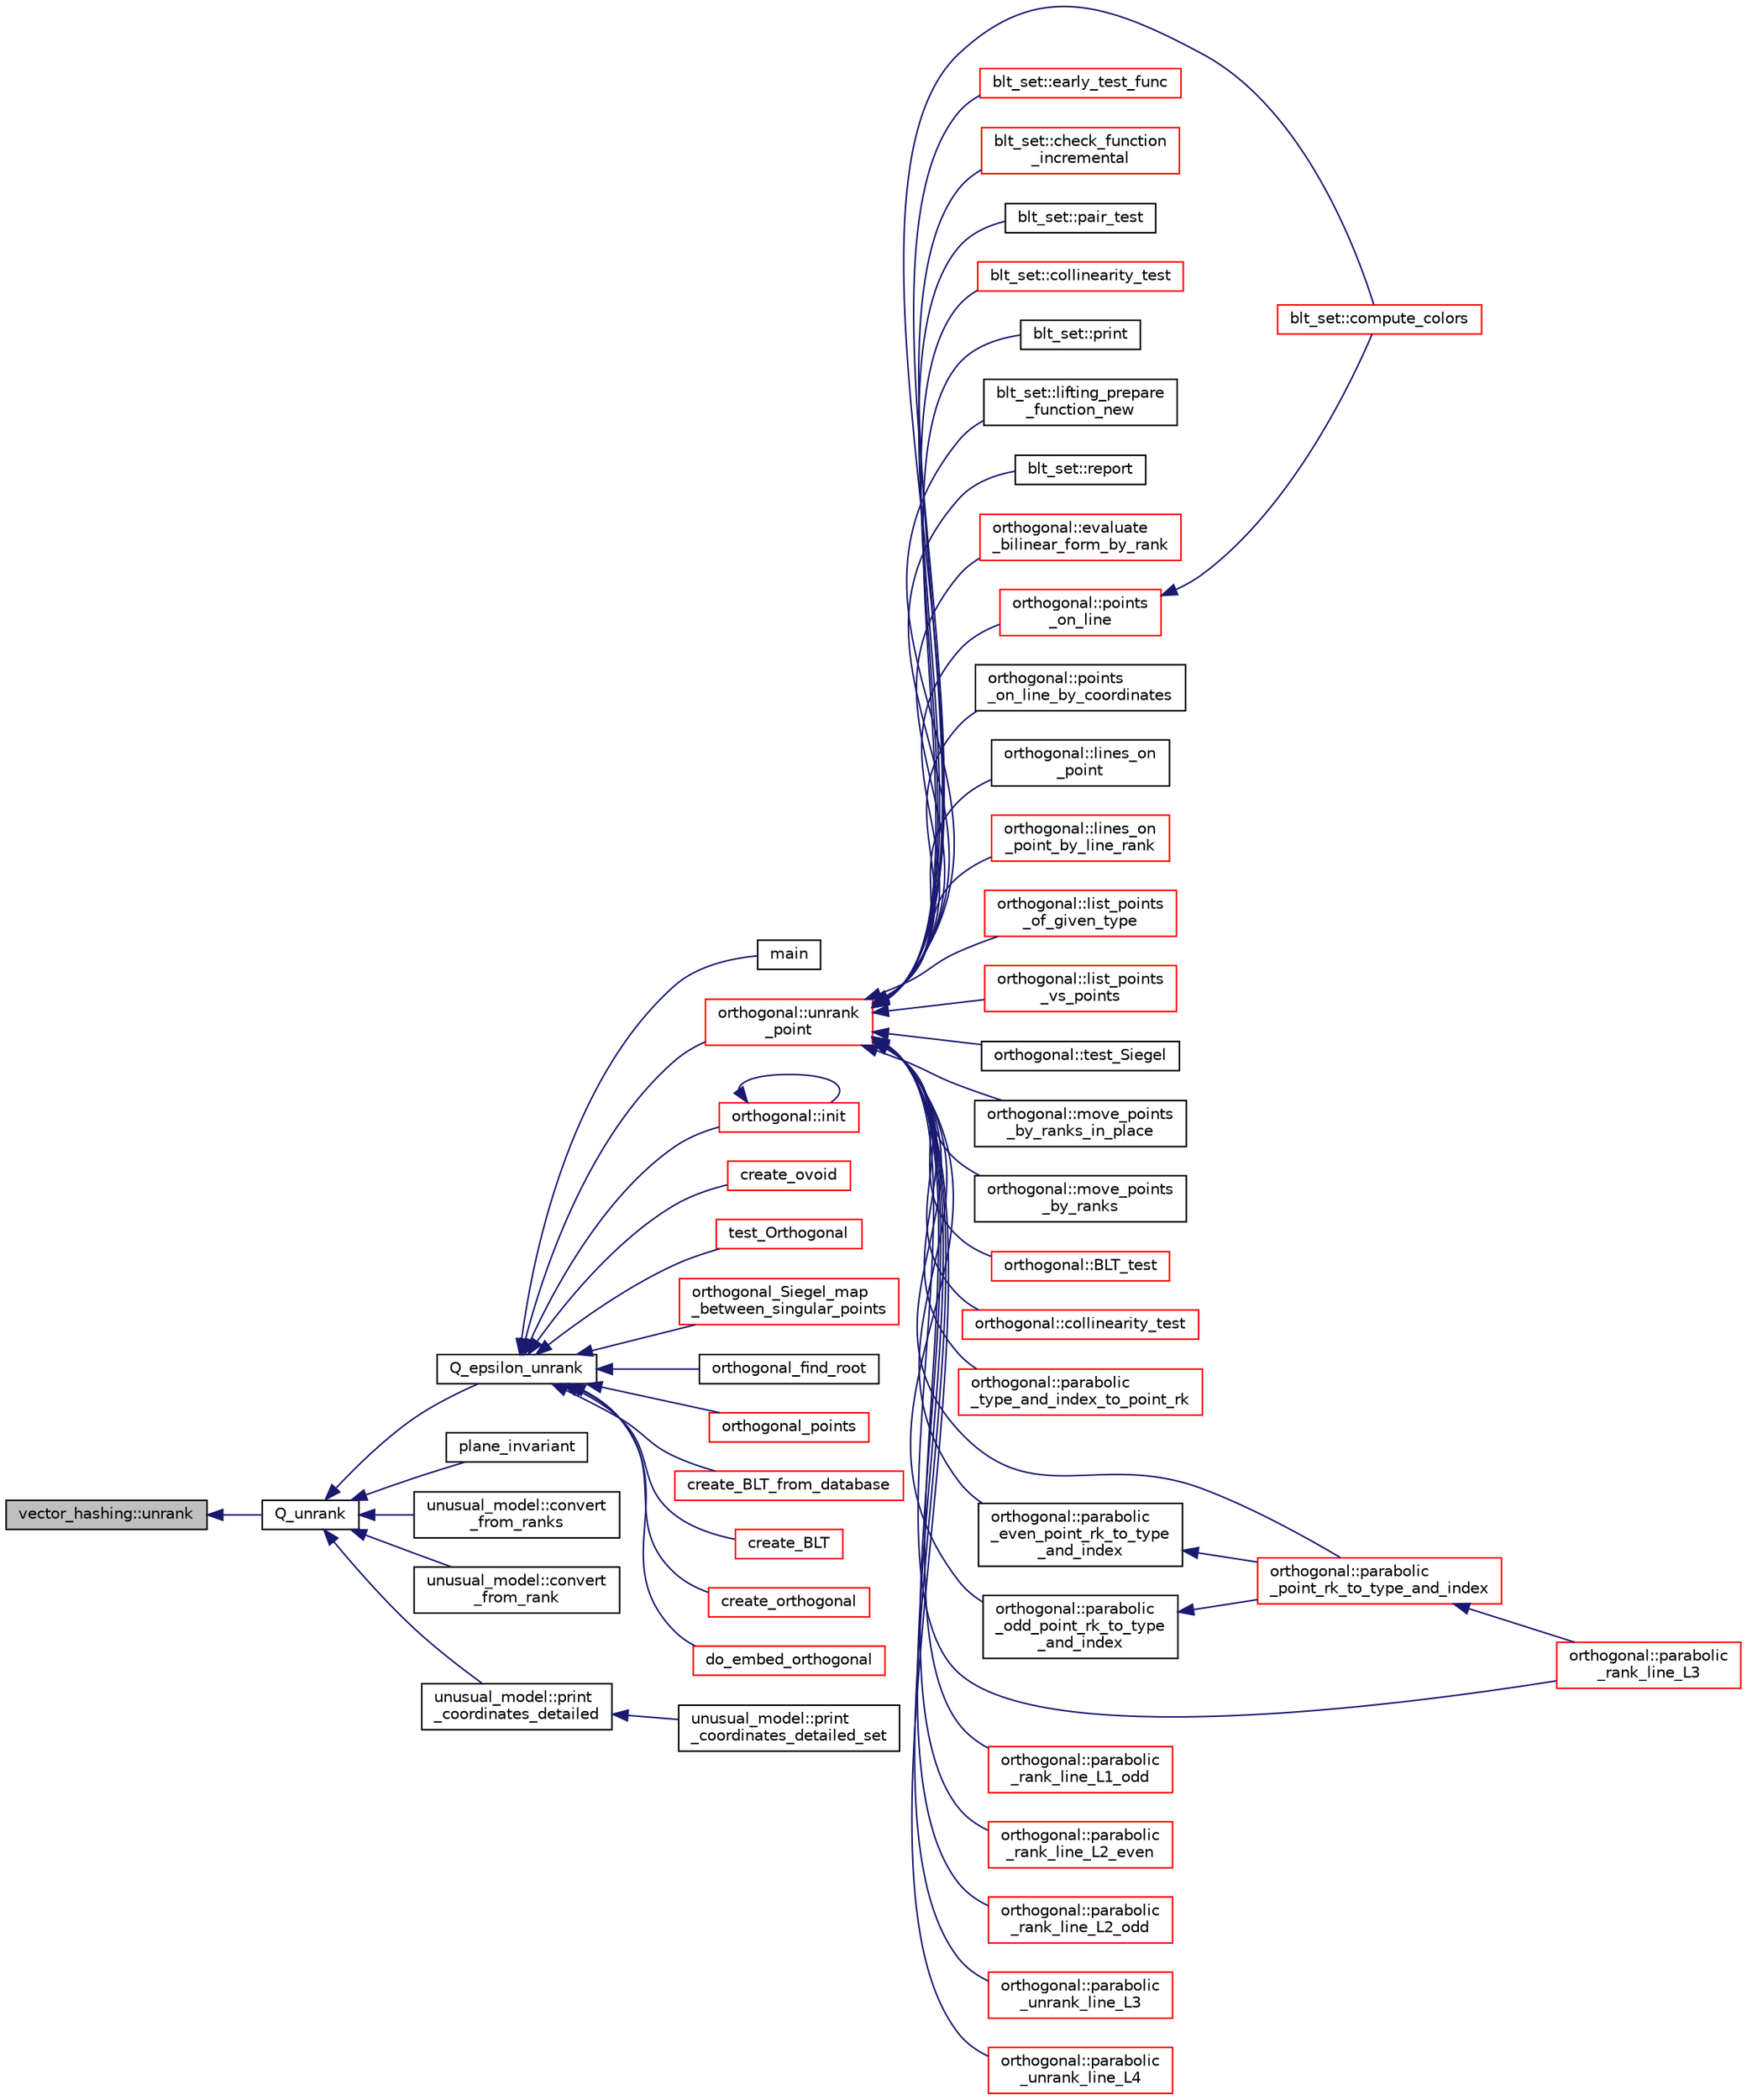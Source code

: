 digraph "vector_hashing::unrank"
{
  edge [fontname="Helvetica",fontsize="10",labelfontname="Helvetica",labelfontsize="10"];
  node [fontname="Helvetica",fontsize="10",shape=record];
  rankdir="LR";
  Node830 [label="vector_hashing::unrank",height=0.2,width=0.4,color="black", fillcolor="grey75", style="filled", fontcolor="black"];
  Node830 -> Node831 [dir="back",color="midnightblue",fontsize="10",style="solid",fontname="Helvetica"];
  Node831 [label="Q_unrank",height=0.2,width=0.4,color="black", fillcolor="white", style="filled",URL="$db/da0/lib_2foundations_2geometry_2orthogonal__points_8_c.html#a6d02923d5b54ef796934e753e6f5b65b"];
  Node831 -> Node832 [dir="back",color="midnightblue",fontsize="10",style="solid",fontname="Helvetica"];
  Node832 [label="Q_epsilon_unrank",height=0.2,width=0.4,color="black", fillcolor="white", style="filled",URL="$db/da0/lib_2foundations_2geometry_2orthogonal__points_8_c.html#af162c4d30d4a6528299e37551c353e7b"];
  Node832 -> Node833 [dir="back",color="midnightblue",fontsize="10",style="solid",fontname="Helvetica"];
  Node833 [label="main",height=0.2,width=0.4,color="black", fillcolor="white", style="filled",URL="$d1/d15/apps_2combinatorics_2orthogonal_8_c.html#a3c04138a5bfe5d72780bb7e82a18e627"];
  Node832 -> Node834 [dir="back",color="midnightblue",fontsize="10",style="solid",fontname="Helvetica"];
  Node834 [label="orthogonal::unrank\l_point",height=0.2,width=0.4,color="red", fillcolor="white", style="filled",URL="$d7/daa/classorthogonal.html#ab655117100f7c66c19817b84ac5ac0a0"];
  Node834 -> Node835 [dir="back",color="midnightblue",fontsize="10",style="solid",fontname="Helvetica"];
  Node835 [label="blt_set::compute_colors",height=0.2,width=0.4,color="red", fillcolor="white", style="filled",URL="$d1/d3d/classblt__set.html#a6629b3a1a50c0f2736034abaea6f7d63"];
  Node834 -> Node839 [dir="back",color="midnightblue",fontsize="10",style="solid",fontname="Helvetica"];
  Node839 [label="blt_set::early_test_func",height=0.2,width=0.4,color="red", fillcolor="white", style="filled",URL="$d1/d3d/classblt__set.html#ae13ce00db0bbbf0a157ee02a3aaea3c7"];
  Node834 -> Node861 [dir="back",color="midnightblue",fontsize="10",style="solid",fontname="Helvetica"];
  Node861 [label="blt_set::check_function\l_incremental",height=0.2,width=0.4,color="red", fillcolor="white", style="filled",URL="$d1/d3d/classblt__set.html#ae898e6318ef4382066d94f50196b9b81"];
  Node834 -> Node864 [dir="back",color="midnightblue",fontsize="10",style="solid",fontname="Helvetica"];
  Node864 [label="blt_set::pair_test",height=0.2,width=0.4,color="black", fillcolor="white", style="filled",URL="$d1/d3d/classblt__set.html#a010e746fd6fc5a539cec27bced4ff477"];
  Node834 -> Node865 [dir="back",color="midnightblue",fontsize="10",style="solid",fontname="Helvetica"];
  Node865 [label="blt_set::collinearity_test",height=0.2,width=0.4,color="red", fillcolor="white", style="filled",URL="$d1/d3d/classblt__set.html#a6031271267004d6f16cb6b59f9c31ec2"];
  Node834 -> Node867 [dir="back",color="midnightblue",fontsize="10",style="solid",fontname="Helvetica"];
  Node867 [label="blt_set::print",height=0.2,width=0.4,color="black", fillcolor="white", style="filled",URL="$d1/d3d/classblt__set.html#a9d3e3ea3bb297022cc23c02d4233bb8b"];
  Node834 -> Node868 [dir="back",color="midnightblue",fontsize="10",style="solid",fontname="Helvetica"];
  Node868 [label="blt_set::lifting_prepare\l_function_new",height=0.2,width=0.4,color="black", fillcolor="white", style="filled",URL="$d1/d3d/classblt__set.html#a1314b7c0a3b78ba54c0f61a397d8afce"];
  Node834 -> Node869 [dir="back",color="midnightblue",fontsize="10",style="solid",fontname="Helvetica"];
  Node869 [label="blt_set::report",height=0.2,width=0.4,color="black", fillcolor="white", style="filled",URL="$d1/d3d/classblt__set.html#a6b19f88bd2b92ebfba7e7c362eb9065c"];
  Node834 -> Node870 [dir="back",color="midnightblue",fontsize="10",style="solid",fontname="Helvetica"];
  Node870 [label="orthogonal::evaluate\l_bilinear_form_by_rank",height=0.2,width=0.4,color="red", fillcolor="white", style="filled",URL="$d7/daa/classorthogonal.html#ab4f6117f55f6fbd0fb2bd8b4c8d981bf"];
  Node834 -> Node898 [dir="back",color="midnightblue",fontsize="10",style="solid",fontname="Helvetica"];
  Node898 [label="orthogonal::points\l_on_line",height=0.2,width=0.4,color="red", fillcolor="white", style="filled",URL="$d7/daa/classorthogonal.html#afe1cc564902cc557d4d4d2ff85ee6839"];
  Node898 -> Node835 [dir="back",color="midnightblue",fontsize="10",style="solid",fontname="Helvetica"];
  Node834 -> Node944 [dir="back",color="midnightblue",fontsize="10",style="solid",fontname="Helvetica"];
  Node944 [label="orthogonal::points\l_on_line_by_coordinates",height=0.2,width=0.4,color="black", fillcolor="white", style="filled",URL="$d7/daa/classorthogonal.html#a50fb1aa349d159551e82075f1f5f788d"];
  Node834 -> Node945 [dir="back",color="midnightblue",fontsize="10",style="solid",fontname="Helvetica"];
  Node945 [label="orthogonal::lines_on\l_point",height=0.2,width=0.4,color="black", fillcolor="white", style="filled",URL="$d7/daa/classorthogonal.html#aa3249c7fddbc156af817fb274e41c914"];
  Node834 -> Node946 [dir="back",color="midnightblue",fontsize="10",style="solid",fontname="Helvetica"];
  Node946 [label="orthogonal::lines_on\l_point_by_line_rank",height=0.2,width=0.4,color="red", fillcolor="white", style="filled",URL="$d7/daa/classorthogonal.html#adc21874b6da3cd3585c704994fb538aa"];
  Node834 -> Node966 [dir="back",color="midnightblue",fontsize="10",style="solid",fontname="Helvetica"];
  Node966 [label="orthogonal::list_points\l_of_given_type",height=0.2,width=0.4,color="red", fillcolor="white", style="filled",URL="$d7/daa/classorthogonal.html#a80ded28f55a2191d5a5ec5fe9ee1a4c7"];
  Node834 -> Node972 [dir="back",color="midnightblue",fontsize="10",style="solid",fontname="Helvetica"];
  Node972 [label="orthogonal::list_points\l_vs_points",height=0.2,width=0.4,color="red", fillcolor="white", style="filled",URL="$d7/daa/classorthogonal.html#a80258158dfa1470b42e9036b07c7dfbb"];
  Node834 -> Node974 [dir="back",color="midnightblue",fontsize="10",style="solid",fontname="Helvetica"];
  Node974 [label="orthogonal::test_Siegel",height=0.2,width=0.4,color="black", fillcolor="white", style="filled",URL="$d7/daa/classorthogonal.html#ad6d248c572d92abe41416065addd4a69"];
  Node834 -> Node975 [dir="back",color="midnightblue",fontsize="10",style="solid",fontname="Helvetica"];
  Node975 [label="orthogonal::move_points\l_by_ranks_in_place",height=0.2,width=0.4,color="black", fillcolor="white", style="filled",URL="$d7/daa/classorthogonal.html#a82fac7f7528e41392b5fe89860d4204d"];
  Node834 -> Node976 [dir="back",color="midnightblue",fontsize="10",style="solid",fontname="Helvetica"];
  Node976 [label="orthogonal::move_points\l_by_ranks",height=0.2,width=0.4,color="black", fillcolor="white", style="filled",URL="$d7/daa/classorthogonal.html#a6b1b57c7b6114d7d51c9375fe5014b22"];
  Node834 -> Node977 [dir="back",color="midnightblue",fontsize="10",style="solid",fontname="Helvetica"];
  Node977 [label="orthogonal::BLT_test",height=0.2,width=0.4,color="red", fillcolor="white", style="filled",URL="$d7/daa/classorthogonal.html#a019329f3f04ea9accbca7f7816183f6a"];
  Node834 -> Node979 [dir="back",color="midnightblue",fontsize="10",style="solid",fontname="Helvetica"];
  Node979 [label="orthogonal::collinearity_test",height=0.2,width=0.4,color="red", fillcolor="white", style="filled",URL="$d7/daa/classorthogonal.html#a36b9dba38fbbecaedbf32ee298aafa32"];
  Node834 -> Node980 [dir="back",color="midnightblue",fontsize="10",style="solid",fontname="Helvetica"];
  Node980 [label="orthogonal::parabolic\l_type_and_index_to_point_rk",height=0.2,width=0.4,color="red", fillcolor="white", style="filled",URL="$d7/daa/classorthogonal.html#a67c316cf01b382762e6ac372f522d106"];
  Node834 -> Node1208 [dir="back",color="midnightblue",fontsize="10",style="solid",fontname="Helvetica"];
  Node1208 [label="orthogonal::parabolic\l_point_rk_to_type_and_index",height=0.2,width=0.4,color="red", fillcolor="white", style="filled",URL="$d7/daa/classorthogonal.html#aadca2791fa70e971edf85858b725502d"];
  Node1208 -> Node1201 [dir="back",color="midnightblue",fontsize="10",style="solid",fontname="Helvetica"];
  Node1201 [label="orthogonal::parabolic\l_rank_line_L3",height=0.2,width=0.4,color="red", fillcolor="white", style="filled",URL="$d7/daa/classorthogonal.html#afea1a02e2b439b28127cfa2a782da8c9"];
  Node834 -> Node1213 [dir="back",color="midnightblue",fontsize="10",style="solid",fontname="Helvetica"];
  Node1213 [label="orthogonal::parabolic\l_even_point_rk_to_type\l_and_index",height=0.2,width=0.4,color="black", fillcolor="white", style="filled",URL="$d7/daa/classorthogonal.html#ad0db009032dfb3899928cfc7d14fd6e6"];
  Node1213 -> Node1208 [dir="back",color="midnightblue",fontsize="10",style="solid",fontname="Helvetica"];
  Node834 -> Node1214 [dir="back",color="midnightblue",fontsize="10",style="solid",fontname="Helvetica"];
  Node1214 [label="orthogonal::parabolic\l_odd_point_rk_to_type\l_and_index",height=0.2,width=0.4,color="black", fillcolor="white", style="filled",URL="$d7/daa/classorthogonal.html#a5a734a756f44e8ea0c2e4822e795e309"];
  Node1214 -> Node1208 [dir="back",color="midnightblue",fontsize="10",style="solid",fontname="Helvetica"];
  Node834 -> Node1190 [dir="back",color="midnightblue",fontsize="10",style="solid",fontname="Helvetica"];
  Node1190 [label="orthogonal::parabolic\l_rank_line_L1_odd",height=0.2,width=0.4,color="red", fillcolor="white", style="filled",URL="$d7/daa/classorthogonal.html#aab93abadf848b0a5d72b367f155cd7e4"];
  Node834 -> Node1198 [dir="back",color="midnightblue",fontsize="10",style="solid",fontname="Helvetica"];
  Node1198 [label="orthogonal::parabolic\l_rank_line_L2_even",height=0.2,width=0.4,color="red", fillcolor="white", style="filled",URL="$d7/daa/classorthogonal.html#ad884e741520104066da699b1133deeb0"];
  Node834 -> Node1199 [dir="back",color="midnightblue",fontsize="10",style="solid",fontname="Helvetica"];
  Node1199 [label="orthogonal::parabolic\l_rank_line_L2_odd",height=0.2,width=0.4,color="red", fillcolor="white", style="filled",URL="$d7/daa/classorthogonal.html#a87ddd814e99966b82e69a1041307074f"];
  Node834 -> Node1200 [dir="back",color="midnightblue",fontsize="10",style="solid",fontname="Helvetica"];
  Node1200 [label="orthogonal::parabolic\l_unrank_line_L3",height=0.2,width=0.4,color="red", fillcolor="white", style="filled",URL="$d7/daa/classorthogonal.html#ae1edfba289a03ed4d383514c2b0dc4b7"];
  Node834 -> Node1201 [dir="back",color="midnightblue",fontsize="10",style="solid",fontname="Helvetica"];
  Node834 -> Node1202 [dir="back",color="midnightblue",fontsize="10",style="solid",fontname="Helvetica"];
  Node1202 [label="orthogonal::parabolic\l_unrank_line_L4",height=0.2,width=0.4,color="red", fillcolor="white", style="filled",URL="$d7/daa/classorthogonal.html#a6a30b6c7f59498ad8c7f2bec7c78d2ff"];
  Node832 -> Node968 [dir="back",color="midnightblue",fontsize="10",style="solid",fontname="Helvetica"];
  Node968 [label="orthogonal::init",height=0.2,width=0.4,color="red", fillcolor="white", style="filled",URL="$d7/daa/classorthogonal.html#a8bd53ba30f34ac50889503f0f3ef6deb"];
  Node968 -> Node968 [dir="back",color="midnightblue",fontsize="10",style="solid",fontname="Helvetica"];
  Node832 -> Node1273 [dir="back",color="midnightblue",fontsize="10",style="solid",fontname="Helvetica"];
  Node1273 [label="create_ovoid",height=0.2,width=0.4,color="red", fillcolor="white", style="filled",URL="$d9/dbf/projective__space_2ovoid_8_c.html#a812088e2c64cb8a0834e9eacae4b92a6"];
  Node832 -> Node1275 [dir="back",color="midnightblue",fontsize="10",style="solid",fontname="Helvetica"];
  Node1275 [label="test_Orthogonal",height=0.2,width=0.4,color="red", fillcolor="white", style="filled",URL="$db/da0/lib_2foundations_2geometry_2orthogonal__points_8_c.html#a071f90f8a33649e2d4a8f5c9a401a4f4"];
  Node832 -> Node1276 [dir="back",color="midnightblue",fontsize="10",style="solid",fontname="Helvetica"];
  Node1276 [label="orthogonal_Siegel_map\l_between_singular_points",height=0.2,width=0.4,color="red", fillcolor="white", style="filled",URL="$db/da0/lib_2foundations_2geometry_2orthogonal__points_8_c.html#a2c6c42534b7915aacd84bb9725488fa9"];
  Node832 -> Node1278 [dir="back",color="midnightblue",fontsize="10",style="solid",fontname="Helvetica"];
  Node1278 [label="orthogonal_find_root",height=0.2,width=0.4,color="black", fillcolor="white", style="filled",URL="$db/da0/lib_2foundations_2geometry_2orthogonal__points_8_c.html#a6c7b16f839dc3e1ee95f61a37139c8a0"];
  Node832 -> Node1279 [dir="back",color="midnightblue",fontsize="10",style="solid",fontname="Helvetica"];
  Node1279 [label="orthogonal_points",height=0.2,width=0.4,color="red", fillcolor="white", style="filled",URL="$d7/d83/points_8_c.html#a2a86a595e599aecd619f0046595252e4"];
  Node832 -> Node1281 [dir="back",color="midnightblue",fontsize="10",style="solid",fontname="Helvetica"];
  Node1281 [label="create_BLT_from_database",height=0.2,width=0.4,color="red", fillcolor="white", style="filled",URL="$d4/d67/geometry_8h.html#a15bdf4e24e26757ef7b2e16f06afd1e6"];
  Node832 -> Node1283 [dir="back",color="midnightblue",fontsize="10",style="solid",fontname="Helvetica"];
  Node1283 [label="create_BLT",height=0.2,width=0.4,color="red", fillcolor="white", style="filled",URL="$d4/d67/geometry_8h.html#a5a6f4081a90668e2e95f8e4886d241d9"];
  Node832 -> Node1284 [dir="back",color="midnightblue",fontsize="10",style="solid",fontname="Helvetica"];
  Node1284 [label="create_orthogonal",height=0.2,width=0.4,color="red", fillcolor="white", style="filled",URL="$d4/d67/geometry_8h.html#af56e0787251ddb889edb236e423aff02"];
  Node832 -> Node1285 [dir="back",color="midnightblue",fontsize="10",style="solid",fontname="Helvetica"];
  Node1285 [label="do_embed_orthogonal",height=0.2,width=0.4,color="red", fillcolor="white", style="filled",URL="$d4/d67/geometry_8h.html#a7b472fe7f4332da48b2e47e2370cf338"];
  Node831 -> Node1287 [dir="back",color="midnightblue",fontsize="10",style="solid",fontname="Helvetica"];
  Node1287 [label="plane_invariant",height=0.2,width=0.4,color="black", fillcolor="white", style="filled",URL="$d4/d67/geometry_8h.html#a8cf23c42f17766e6ae13094522b91f19"];
  Node831 -> Node1288 [dir="back",color="midnightblue",fontsize="10",style="solid",fontname="Helvetica"];
  Node1288 [label="unusual_model::convert\l_from_ranks",height=0.2,width=0.4,color="black", fillcolor="white", style="filled",URL="$dc/d50/classunusual__model.html#affe6f50031dfc606a0dca7ff5e26cc14"];
  Node831 -> Node1289 [dir="back",color="midnightblue",fontsize="10",style="solid",fontname="Helvetica"];
  Node1289 [label="unusual_model::convert\l_from_rank",height=0.2,width=0.4,color="black", fillcolor="white", style="filled",URL="$dc/d50/classunusual__model.html#a54cf56041ed1ebe0517a2a4005932249"];
  Node831 -> Node1290 [dir="back",color="midnightblue",fontsize="10",style="solid",fontname="Helvetica"];
  Node1290 [label="unusual_model::print\l_coordinates_detailed",height=0.2,width=0.4,color="black", fillcolor="white", style="filled",URL="$dc/d50/classunusual__model.html#a0c4ba0e0f35a1220693020cf318e9f75"];
  Node1290 -> Node1291 [dir="back",color="midnightblue",fontsize="10",style="solid",fontname="Helvetica"];
  Node1291 [label="unusual_model::print\l_coordinates_detailed_set",height=0.2,width=0.4,color="black", fillcolor="white", style="filled",URL="$dc/d50/classunusual__model.html#a42a0d371727666bc006fc29d804c8d56"];
}
